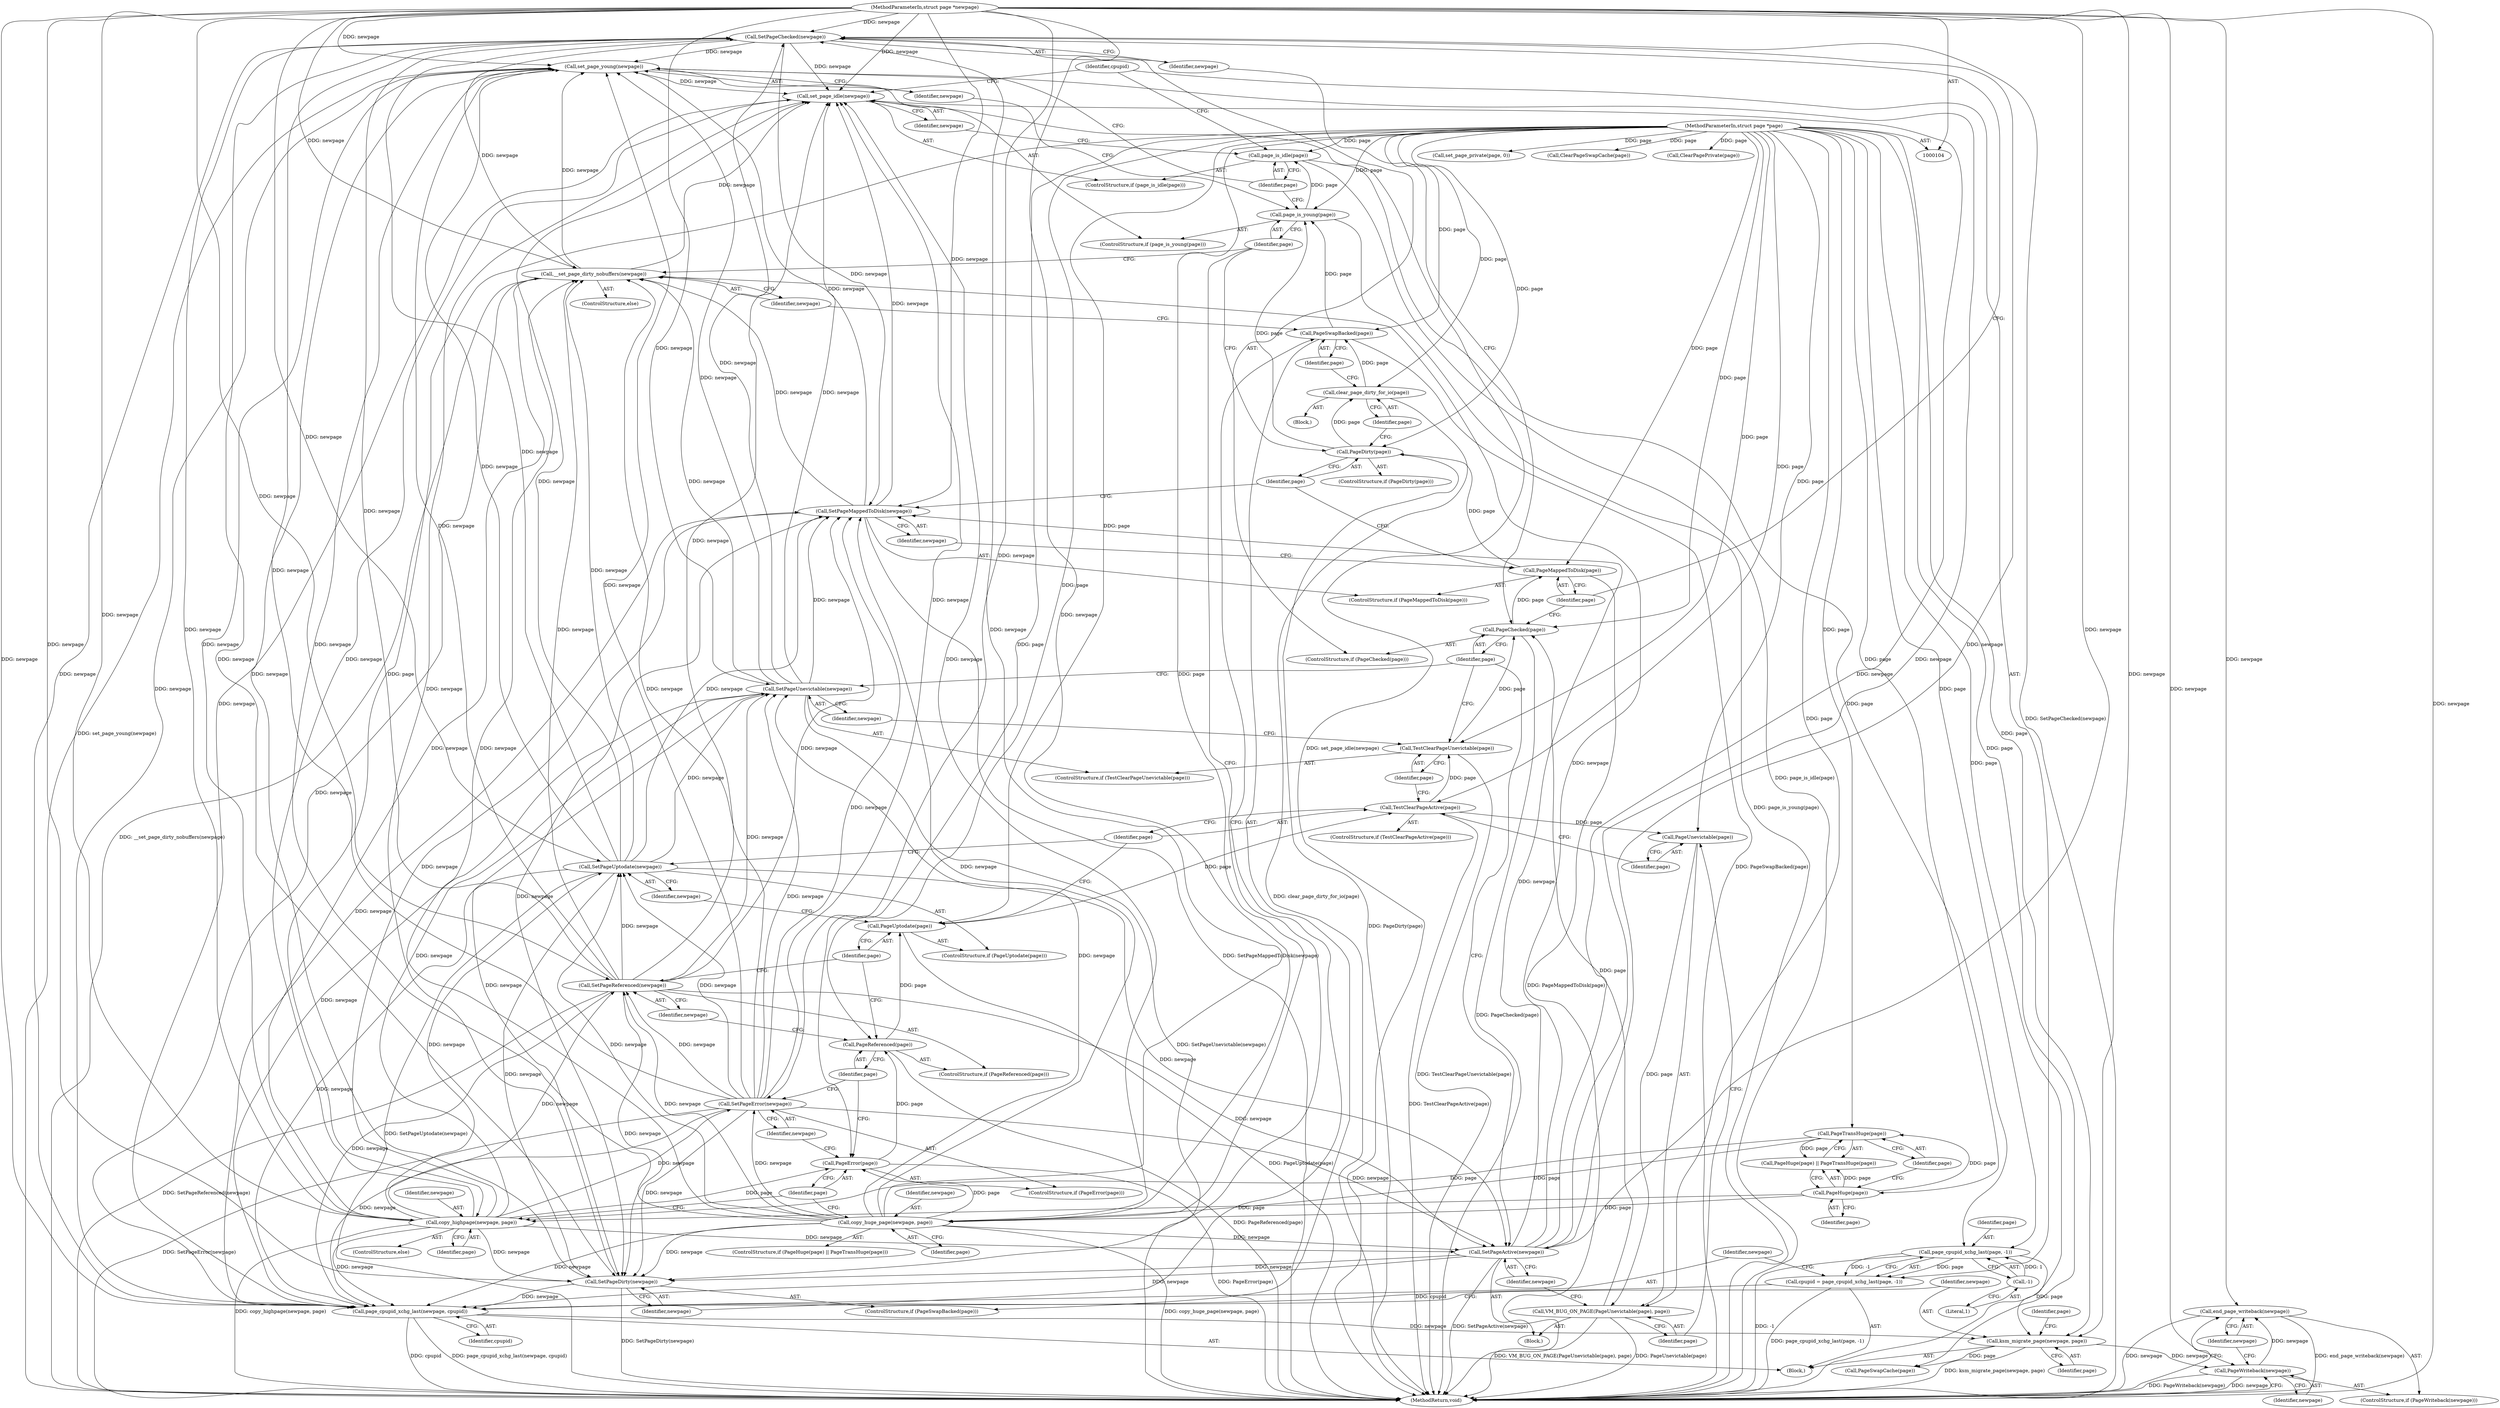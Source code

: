 digraph "1_linux_42cb14b110a5698ccf26ce59c4441722605a3743@API" {
"1000212" [label="(Call,end_page_writeback(newpage))"];
"1000210" [label="(Call,PageWriteback(newpage))"];
"1000196" [label="(Call,ksm_migrate_page(newpage, page))"];
"1000193" [label="(Call,page_cpupid_xchg_last(newpage, cpupid))"];
"1000156" [label="(Call,SetPageChecked(newpage))"];
"1000125" [label="(Call,SetPageError(newpage))"];
"1000119" [label="(Call,copy_highpage(newpage, page))"];
"1000105" [label="(MethodParameterIn,struct page *newpage)"];
"1000113" [label="(Call,PageTransHuge(page))"];
"1000111" [label="(Call,PageHuge(page))"];
"1000106" [label="(MethodParameterIn,struct page *page)"];
"1000115" [label="(Call,copy_huge_page(newpage, page))"];
"1000151" [label="(Call,SetPageUnevictable(newpage))"];
"1000135" [label="(Call,SetPageUptodate(newpage))"];
"1000130" [label="(Call,SetPageReferenced(newpage))"];
"1000145" [label="(Call,SetPageActive(newpage))"];
"1000180" [label="(Call,set_page_young(newpage))"];
"1000175" [label="(Call,__set_page_dirty_nobuffers(newpage))"];
"1000161" [label="(Call,SetPageMappedToDisk(newpage))"];
"1000172" [label="(Call,SetPageDirty(newpage))"];
"1000185" [label="(Call,set_page_idle(newpage))"];
"1000187" [label="(Call,cpupid = page_cpupid_xchg_last(page, -1))"];
"1000189" [label="(Call,page_cpupid_xchg_last(page, -1))"];
"1000183" [label="(Call,page_is_idle(page))"];
"1000178" [label="(Call,page_is_young(page))"];
"1000170" [label="(Call,PageSwapBacked(page))"];
"1000167" [label="(Call,clear_page_dirty_for_io(page))"];
"1000164" [label="(Call,PageDirty(page))"];
"1000159" [label="(Call,PageMappedToDisk(page))"];
"1000154" [label="(Call,PageChecked(page))"];
"1000141" [label="(Call,VM_BUG_ON_PAGE(PageUnevictable(page), page))"];
"1000142" [label="(Call,PageUnevictable(page))"];
"1000138" [label="(Call,TestClearPageActive(page))"];
"1000133" [label="(Call,PageUptodate(page))"];
"1000128" [label="(Call,PageReferenced(page))"];
"1000123" [label="(Call,PageError(page))"];
"1000149" [label="(Call,TestClearPageUnevictable(page))"];
"1000191" [label="(Call,-1)"];
"1000135" [label="(Call,SetPageUptodate(newpage))"];
"1000150" [label="(Identifier,page)"];
"1000156" [label="(Call,SetPageChecked(newpage))"];
"1000116" [label="(Identifier,newpage)"];
"1000191" [label="(Call,-1)"];
"1000163" [label="(ControlStructure,if (PageDirty(page)))"];
"1000161" [label="(Call,SetPageMappedToDisk(newpage))"];
"1000213" [label="(Identifier,newpage)"];
"1000176" [label="(Identifier,newpage)"];
"1000179" [label="(Identifier,page)"];
"1000107" [label="(Block,)"];
"1000125" [label="(Call,SetPageError(newpage))"];
"1000192" [label="(Literal,1)"];
"1000165" [label="(Identifier,page)"];
"1000143" [label="(Identifier,page)"];
"1000154" [label="(Call,PageChecked(page))"];
"1000196" [label="(Call,ksm_migrate_page(newpage, page))"];
"1000134" [label="(Identifier,page)"];
"1000172" [label="(Call,SetPageDirty(newpage))"];
"1000186" [label="(Identifier,newpage)"];
"1000183" [label="(Call,page_is_idle(page))"];
"1000212" [label="(Call,end_page_writeback(newpage))"];
"1000118" [label="(ControlStructure,else)"];
"1000123" [label="(Call,PageError(page))"];
"1000185" [label="(Call,set_page_idle(newpage))"];
"1000166" [label="(Block,)"];
"1000142" [label="(Call,PageUnevictable(page))"];
"1000127" [label="(ControlStructure,if (PageReferenced(page)))"];
"1000132" [label="(ControlStructure,if (PageUptodate(page)))"];
"1000177" [label="(ControlStructure,if (page_is_young(page)))"];
"1000211" [label="(Identifier,newpage)"];
"1000148" [label="(ControlStructure,if (TestClearPageUnevictable(page)))"];
"1000170" [label="(Call,PageSwapBacked(page))"];
"1000140" [label="(Block,)"];
"1000167" [label="(Call,clear_page_dirty_for_io(page))"];
"1000131" [label="(Identifier,newpage)"];
"1000174" [label="(ControlStructure,else)"];
"1000149" [label="(Call,TestClearPageUnevictable(page))"];
"1000164" [label="(Call,PageDirty(page))"];
"1000184" [label="(Identifier,page)"];
"1000190" [label="(Identifier,page)"];
"1000182" [label="(ControlStructure,if (page_is_idle(page)))"];
"1000141" [label="(Call,VM_BUG_ON_PAGE(PageUnevictable(page), page))"];
"1000151" [label="(Call,SetPageUnevictable(newpage))"];
"1000126" [label="(Identifier,newpage)"];
"1000139" [label="(Identifier,page)"];
"1000117" [label="(Identifier,page)"];
"1000160" [label="(Identifier,page)"];
"1000119" [label="(Call,copy_highpage(newpage, page))"];
"1000157" [label="(Identifier,newpage)"];
"1000138" [label="(Call,TestClearPageActive(page))"];
"1000129" [label="(Identifier,page)"];
"1000128" [label="(Call,PageReferenced(page))"];
"1000158" [label="(ControlStructure,if (PageMappedToDisk(page)))"];
"1000111" [label="(Call,PageHuge(page))"];
"1000187" [label="(Call,cpupid = page_cpupid_xchg_last(page, -1))"];
"1000115" [label="(Call,copy_huge_page(newpage, page))"];
"1000201" [label="(Identifier,page)"];
"1000122" [label="(ControlStructure,if (PageError(page)))"];
"1000130" [label="(Call,SetPageReferenced(newpage))"];
"1000169" [label="(ControlStructure,if (PageSwapBacked(page)))"];
"1000189" [label="(Call,page_cpupid_xchg_last(page, -1))"];
"1000209" [label="(ControlStructure,if (PageWriteback(newpage)))"];
"1000109" [label="(ControlStructure,if (PageHuge(page) || PageTransHuge(page)))"];
"1000136" [label="(Identifier,newpage)"];
"1000168" [label="(Identifier,page)"];
"1000188" [label="(Identifier,cpupid)"];
"1000200" [label="(Call,PageSwapCache(page))"];
"1000181" [label="(Identifier,newpage)"];
"1000159" [label="(Call,PageMappedToDisk(page))"];
"1000206" [label="(Call,set_page_private(page, 0))"];
"1000121" [label="(Identifier,page)"];
"1000110" [label="(Call,PageHuge(page) || PageTransHuge(page))"];
"1000195" [label="(Identifier,cpupid)"];
"1000112" [label="(Identifier,page)"];
"1000153" [label="(ControlStructure,if (PageChecked(page)))"];
"1000180" [label="(Call,set_page_young(newpage))"];
"1000120" [label="(Identifier,newpage)"];
"1000144" [label="(Identifier,page)"];
"1000137" [label="(ControlStructure,if (TestClearPageActive(page)))"];
"1000124" [label="(Identifier,page)"];
"1000202" [label="(Call,ClearPageSwapCache(page))"];
"1000198" [label="(Identifier,page)"];
"1000197" [label="(Identifier,newpage)"];
"1000146" [label="(Identifier,newpage)"];
"1000175" [label="(Call,__set_page_dirty_nobuffers(newpage))"];
"1000162" [label="(Identifier,newpage)"];
"1000155" [label="(Identifier,page)"];
"1000194" [label="(Identifier,newpage)"];
"1000204" [label="(Call,ClearPagePrivate(page))"];
"1000214" [label="(MethodReturn,void)"];
"1000210" [label="(Call,PageWriteback(newpage))"];
"1000133" [label="(Call,PageUptodate(page))"];
"1000178" [label="(Call,page_is_young(page))"];
"1000113" [label="(Call,PageTransHuge(page))"];
"1000173" [label="(Identifier,newpage)"];
"1000114" [label="(Identifier,page)"];
"1000145" [label="(Call,SetPageActive(newpage))"];
"1000105" [label="(MethodParameterIn,struct page *newpage)"];
"1000193" [label="(Call,page_cpupid_xchg_last(newpage, cpupid))"];
"1000152" [label="(Identifier,newpage)"];
"1000106" [label="(MethodParameterIn,struct page *page)"];
"1000171" [label="(Identifier,page)"];
"1000212" -> "1000209"  [label="AST: "];
"1000212" -> "1000213"  [label="CFG: "];
"1000213" -> "1000212"  [label="AST: "];
"1000214" -> "1000212"  [label="CFG: "];
"1000212" -> "1000214"  [label="DDG: end_page_writeback(newpage)"];
"1000212" -> "1000214"  [label="DDG: newpage"];
"1000210" -> "1000212"  [label="DDG: newpage"];
"1000105" -> "1000212"  [label="DDG: newpage"];
"1000210" -> "1000209"  [label="AST: "];
"1000210" -> "1000211"  [label="CFG: "];
"1000211" -> "1000210"  [label="AST: "];
"1000213" -> "1000210"  [label="CFG: "];
"1000214" -> "1000210"  [label="CFG: "];
"1000210" -> "1000214"  [label="DDG: PageWriteback(newpage)"];
"1000210" -> "1000214"  [label="DDG: newpage"];
"1000196" -> "1000210"  [label="DDG: newpage"];
"1000105" -> "1000210"  [label="DDG: newpage"];
"1000196" -> "1000107"  [label="AST: "];
"1000196" -> "1000198"  [label="CFG: "];
"1000197" -> "1000196"  [label="AST: "];
"1000198" -> "1000196"  [label="AST: "];
"1000201" -> "1000196"  [label="CFG: "];
"1000196" -> "1000214"  [label="DDG: ksm_migrate_page(newpage, page)"];
"1000193" -> "1000196"  [label="DDG: newpage"];
"1000105" -> "1000196"  [label="DDG: newpage"];
"1000189" -> "1000196"  [label="DDG: page"];
"1000106" -> "1000196"  [label="DDG: page"];
"1000196" -> "1000200"  [label="DDG: page"];
"1000193" -> "1000107"  [label="AST: "];
"1000193" -> "1000195"  [label="CFG: "];
"1000194" -> "1000193"  [label="AST: "];
"1000195" -> "1000193"  [label="AST: "];
"1000197" -> "1000193"  [label="CFG: "];
"1000193" -> "1000214"  [label="DDG: cpupid"];
"1000193" -> "1000214"  [label="DDG: page_cpupid_xchg_last(newpage, cpupid)"];
"1000156" -> "1000193"  [label="DDG: newpage"];
"1000151" -> "1000193"  [label="DDG: newpage"];
"1000180" -> "1000193"  [label="DDG: newpage"];
"1000175" -> "1000193"  [label="DDG: newpage"];
"1000135" -> "1000193"  [label="DDG: newpage"];
"1000115" -> "1000193"  [label="DDG: newpage"];
"1000130" -> "1000193"  [label="DDG: newpage"];
"1000185" -> "1000193"  [label="DDG: newpage"];
"1000125" -> "1000193"  [label="DDG: newpage"];
"1000119" -> "1000193"  [label="DDG: newpage"];
"1000172" -> "1000193"  [label="DDG: newpage"];
"1000161" -> "1000193"  [label="DDG: newpage"];
"1000145" -> "1000193"  [label="DDG: newpage"];
"1000105" -> "1000193"  [label="DDG: newpage"];
"1000187" -> "1000193"  [label="DDG: cpupid"];
"1000156" -> "1000153"  [label="AST: "];
"1000156" -> "1000157"  [label="CFG: "];
"1000157" -> "1000156"  [label="AST: "];
"1000160" -> "1000156"  [label="CFG: "];
"1000156" -> "1000214"  [label="DDG: SetPageChecked(newpage)"];
"1000125" -> "1000156"  [label="DDG: newpage"];
"1000151" -> "1000156"  [label="DDG: newpage"];
"1000119" -> "1000156"  [label="DDG: newpage"];
"1000135" -> "1000156"  [label="DDG: newpage"];
"1000145" -> "1000156"  [label="DDG: newpage"];
"1000115" -> "1000156"  [label="DDG: newpage"];
"1000130" -> "1000156"  [label="DDG: newpage"];
"1000105" -> "1000156"  [label="DDG: newpage"];
"1000156" -> "1000161"  [label="DDG: newpage"];
"1000156" -> "1000172"  [label="DDG: newpage"];
"1000156" -> "1000175"  [label="DDG: newpage"];
"1000156" -> "1000180"  [label="DDG: newpage"];
"1000156" -> "1000185"  [label="DDG: newpage"];
"1000125" -> "1000122"  [label="AST: "];
"1000125" -> "1000126"  [label="CFG: "];
"1000126" -> "1000125"  [label="AST: "];
"1000129" -> "1000125"  [label="CFG: "];
"1000125" -> "1000214"  [label="DDG: SetPageError(newpage)"];
"1000119" -> "1000125"  [label="DDG: newpage"];
"1000115" -> "1000125"  [label="DDG: newpage"];
"1000105" -> "1000125"  [label="DDG: newpage"];
"1000125" -> "1000130"  [label="DDG: newpage"];
"1000125" -> "1000135"  [label="DDG: newpage"];
"1000125" -> "1000145"  [label="DDG: newpage"];
"1000125" -> "1000151"  [label="DDG: newpage"];
"1000125" -> "1000161"  [label="DDG: newpage"];
"1000125" -> "1000172"  [label="DDG: newpage"];
"1000125" -> "1000175"  [label="DDG: newpage"];
"1000125" -> "1000180"  [label="DDG: newpage"];
"1000125" -> "1000185"  [label="DDG: newpage"];
"1000119" -> "1000118"  [label="AST: "];
"1000119" -> "1000121"  [label="CFG: "];
"1000120" -> "1000119"  [label="AST: "];
"1000121" -> "1000119"  [label="AST: "];
"1000124" -> "1000119"  [label="CFG: "];
"1000119" -> "1000214"  [label="DDG: copy_highpage(newpage, page)"];
"1000105" -> "1000119"  [label="DDG: newpage"];
"1000113" -> "1000119"  [label="DDG: page"];
"1000111" -> "1000119"  [label="DDG: page"];
"1000106" -> "1000119"  [label="DDG: page"];
"1000119" -> "1000123"  [label="DDG: page"];
"1000119" -> "1000130"  [label="DDG: newpage"];
"1000119" -> "1000135"  [label="DDG: newpage"];
"1000119" -> "1000145"  [label="DDG: newpage"];
"1000119" -> "1000151"  [label="DDG: newpage"];
"1000119" -> "1000161"  [label="DDG: newpage"];
"1000119" -> "1000172"  [label="DDG: newpage"];
"1000119" -> "1000175"  [label="DDG: newpage"];
"1000119" -> "1000180"  [label="DDG: newpage"];
"1000119" -> "1000185"  [label="DDG: newpage"];
"1000105" -> "1000104"  [label="AST: "];
"1000105" -> "1000214"  [label="DDG: newpage"];
"1000105" -> "1000115"  [label="DDG: newpage"];
"1000105" -> "1000130"  [label="DDG: newpage"];
"1000105" -> "1000135"  [label="DDG: newpage"];
"1000105" -> "1000145"  [label="DDG: newpage"];
"1000105" -> "1000151"  [label="DDG: newpage"];
"1000105" -> "1000161"  [label="DDG: newpage"];
"1000105" -> "1000172"  [label="DDG: newpage"];
"1000105" -> "1000175"  [label="DDG: newpage"];
"1000105" -> "1000180"  [label="DDG: newpage"];
"1000105" -> "1000185"  [label="DDG: newpage"];
"1000113" -> "1000110"  [label="AST: "];
"1000113" -> "1000114"  [label="CFG: "];
"1000114" -> "1000113"  [label="AST: "];
"1000110" -> "1000113"  [label="CFG: "];
"1000113" -> "1000110"  [label="DDG: page"];
"1000111" -> "1000113"  [label="DDG: page"];
"1000106" -> "1000113"  [label="DDG: page"];
"1000113" -> "1000115"  [label="DDG: page"];
"1000111" -> "1000110"  [label="AST: "];
"1000111" -> "1000112"  [label="CFG: "];
"1000112" -> "1000111"  [label="AST: "];
"1000114" -> "1000111"  [label="CFG: "];
"1000110" -> "1000111"  [label="CFG: "];
"1000111" -> "1000110"  [label="DDG: page"];
"1000106" -> "1000111"  [label="DDG: page"];
"1000111" -> "1000115"  [label="DDG: page"];
"1000106" -> "1000104"  [label="AST: "];
"1000106" -> "1000214"  [label="DDG: page"];
"1000106" -> "1000115"  [label="DDG: page"];
"1000106" -> "1000123"  [label="DDG: page"];
"1000106" -> "1000128"  [label="DDG: page"];
"1000106" -> "1000133"  [label="DDG: page"];
"1000106" -> "1000138"  [label="DDG: page"];
"1000106" -> "1000142"  [label="DDG: page"];
"1000106" -> "1000141"  [label="DDG: page"];
"1000106" -> "1000149"  [label="DDG: page"];
"1000106" -> "1000154"  [label="DDG: page"];
"1000106" -> "1000159"  [label="DDG: page"];
"1000106" -> "1000164"  [label="DDG: page"];
"1000106" -> "1000167"  [label="DDG: page"];
"1000106" -> "1000170"  [label="DDG: page"];
"1000106" -> "1000178"  [label="DDG: page"];
"1000106" -> "1000183"  [label="DDG: page"];
"1000106" -> "1000189"  [label="DDG: page"];
"1000106" -> "1000200"  [label="DDG: page"];
"1000106" -> "1000202"  [label="DDG: page"];
"1000106" -> "1000204"  [label="DDG: page"];
"1000106" -> "1000206"  [label="DDG: page"];
"1000115" -> "1000109"  [label="AST: "];
"1000115" -> "1000117"  [label="CFG: "];
"1000116" -> "1000115"  [label="AST: "];
"1000117" -> "1000115"  [label="AST: "];
"1000124" -> "1000115"  [label="CFG: "];
"1000115" -> "1000214"  [label="DDG: copy_huge_page(newpage, page)"];
"1000115" -> "1000123"  [label="DDG: page"];
"1000115" -> "1000130"  [label="DDG: newpage"];
"1000115" -> "1000135"  [label="DDG: newpage"];
"1000115" -> "1000145"  [label="DDG: newpage"];
"1000115" -> "1000151"  [label="DDG: newpage"];
"1000115" -> "1000161"  [label="DDG: newpage"];
"1000115" -> "1000172"  [label="DDG: newpage"];
"1000115" -> "1000175"  [label="DDG: newpage"];
"1000115" -> "1000180"  [label="DDG: newpage"];
"1000115" -> "1000185"  [label="DDG: newpage"];
"1000151" -> "1000148"  [label="AST: "];
"1000151" -> "1000152"  [label="CFG: "];
"1000152" -> "1000151"  [label="AST: "];
"1000155" -> "1000151"  [label="CFG: "];
"1000151" -> "1000214"  [label="DDG: SetPageUnevictable(newpage)"];
"1000135" -> "1000151"  [label="DDG: newpage"];
"1000130" -> "1000151"  [label="DDG: newpage"];
"1000151" -> "1000161"  [label="DDG: newpage"];
"1000151" -> "1000172"  [label="DDG: newpage"];
"1000151" -> "1000175"  [label="DDG: newpage"];
"1000151" -> "1000180"  [label="DDG: newpage"];
"1000151" -> "1000185"  [label="DDG: newpage"];
"1000135" -> "1000132"  [label="AST: "];
"1000135" -> "1000136"  [label="CFG: "];
"1000136" -> "1000135"  [label="AST: "];
"1000139" -> "1000135"  [label="CFG: "];
"1000135" -> "1000214"  [label="DDG: SetPageUptodate(newpage)"];
"1000130" -> "1000135"  [label="DDG: newpage"];
"1000135" -> "1000145"  [label="DDG: newpage"];
"1000135" -> "1000161"  [label="DDG: newpage"];
"1000135" -> "1000172"  [label="DDG: newpage"];
"1000135" -> "1000175"  [label="DDG: newpage"];
"1000135" -> "1000180"  [label="DDG: newpage"];
"1000135" -> "1000185"  [label="DDG: newpage"];
"1000130" -> "1000127"  [label="AST: "];
"1000130" -> "1000131"  [label="CFG: "];
"1000131" -> "1000130"  [label="AST: "];
"1000134" -> "1000130"  [label="CFG: "];
"1000130" -> "1000214"  [label="DDG: SetPageReferenced(newpage)"];
"1000130" -> "1000145"  [label="DDG: newpage"];
"1000130" -> "1000161"  [label="DDG: newpage"];
"1000130" -> "1000172"  [label="DDG: newpage"];
"1000130" -> "1000175"  [label="DDG: newpage"];
"1000130" -> "1000180"  [label="DDG: newpage"];
"1000130" -> "1000185"  [label="DDG: newpage"];
"1000145" -> "1000140"  [label="AST: "];
"1000145" -> "1000146"  [label="CFG: "];
"1000146" -> "1000145"  [label="AST: "];
"1000155" -> "1000145"  [label="CFG: "];
"1000145" -> "1000214"  [label="DDG: SetPageActive(newpage)"];
"1000145" -> "1000161"  [label="DDG: newpage"];
"1000145" -> "1000172"  [label="DDG: newpage"];
"1000145" -> "1000175"  [label="DDG: newpage"];
"1000145" -> "1000180"  [label="DDG: newpage"];
"1000145" -> "1000185"  [label="DDG: newpage"];
"1000180" -> "1000177"  [label="AST: "];
"1000180" -> "1000181"  [label="CFG: "];
"1000181" -> "1000180"  [label="AST: "];
"1000184" -> "1000180"  [label="CFG: "];
"1000180" -> "1000214"  [label="DDG: set_page_young(newpage)"];
"1000175" -> "1000180"  [label="DDG: newpage"];
"1000172" -> "1000180"  [label="DDG: newpage"];
"1000161" -> "1000180"  [label="DDG: newpage"];
"1000180" -> "1000185"  [label="DDG: newpage"];
"1000175" -> "1000174"  [label="AST: "];
"1000175" -> "1000176"  [label="CFG: "];
"1000176" -> "1000175"  [label="AST: "];
"1000179" -> "1000175"  [label="CFG: "];
"1000175" -> "1000214"  [label="DDG: __set_page_dirty_nobuffers(newpage)"];
"1000161" -> "1000175"  [label="DDG: newpage"];
"1000175" -> "1000185"  [label="DDG: newpage"];
"1000161" -> "1000158"  [label="AST: "];
"1000161" -> "1000162"  [label="CFG: "];
"1000162" -> "1000161"  [label="AST: "];
"1000165" -> "1000161"  [label="CFG: "];
"1000161" -> "1000214"  [label="DDG: SetPageMappedToDisk(newpage)"];
"1000161" -> "1000172"  [label="DDG: newpage"];
"1000161" -> "1000185"  [label="DDG: newpage"];
"1000172" -> "1000169"  [label="AST: "];
"1000172" -> "1000173"  [label="CFG: "];
"1000173" -> "1000172"  [label="AST: "];
"1000179" -> "1000172"  [label="CFG: "];
"1000172" -> "1000214"  [label="DDG: SetPageDirty(newpage)"];
"1000172" -> "1000185"  [label="DDG: newpage"];
"1000185" -> "1000182"  [label="AST: "];
"1000185" -> "1000186"  [label="CFG: "];
"1000186" -> "1000185"  [label="AST: "];
"1000188" -> "1000185"  [label="CFG: "];
"1000185" -> "1000214"  [label="DDG: set_page_idle(newpage)"];
"1000187" -> "1000107"  [label="AST: "];
"1000187" -> "1000189"  [label="CFG: "];
"1000188" -> "1000187"  [label="AST: "];
"1000189" -> "1000187"  [label="AST: "];
"1000194" -> "1000187"  [label="CFG: "];
"1000187" -> "1000214"  [label="DDG: page_cpupid_xchg_last(page, -1)"];
"1000189" -> "1000187"  [label="DDG: page"];
"1000189" -> "1000187"  [label="DDG: -1"];
"1000189" -> "1000191"  [label="CFG: "];
"1000190" -> "1000189"  [label="AST: "];
"1000191" -> "1000189"  [label="AST: "];
"1000189" -> "1000214"  [label="DDG: -1"];
"1000183" -> "1000189"  [label="DDG: page"];
"1000191" -> "1000189"  [label="DDG: 1"];
"1000183" -> "1000182"  [label="AST: "];
"1000183" -> "1000184"  [label="CFG: "];
"1000184" -> "1000183"  [label="AST: "];
"1000186" -> "1000183"  [label="CFG: "];
"1000188" -> "1000183"  [label="CFG: "];
"1000183" -> "1000214"  [label="DDG: page_is_idle(page)"];
"1000178" -> "1000183"  [label="DDG: page"];
"1000178" -> "1000177"  [label="AST: "];
"1000178" -> "1000179"  [label="CFG: "];
"1000179" -> "1000178"  [label="AST: "];
"1000181" -> "1000178"  [label="CFG: "];
"1000184" -> "1000178"  [label="CFG: "];
"1000178" -> "1000214"  [label="DDG: page_is_young(page)"];
"1000170" -> "1000178"  [label="DDG: page"];
"1000164" -> "1000178"  [label="DDG: page"];
"1000170" -> "1000169"  [label="AST: "];
"1000170" -> "1000171"  [label="CFG: "];
"1000171" -> "1000170"  [label="AST: "];
"1000173" -> "1000170"  [label="CFG: "];
"1000176" -> "1000170"  [label="CFG: "];
"1000170" -> "1000214"  [label="DDG: PageSwapBacked(page)"];
"1000167" -> "1000170"  [label="DDG: page"];
"1000167" -> "1000166"  [label="AST: "];
"1000167" -> "1000168"  [label="CFG: "];
"1000168" -> "1000167"  [label="AST: "];
"1000171" -> "1000167"  [label="CFG: "];
"1000167" -> "1000214"  [label="DDG: clear_page_dirty_for_io(page)"];
"1000164" -> "1000167"  [label="DDG: page"];
"1000164" -> "1000163"  [label="AST: "];
"1000164" -> "1000165"  [label="CFG: "];
"1000165" -> "1000164"  [label="AST: "];
"1000168" -> "1000164"  [label="CFG: "];
"1000179" -> "1000164"  [label="CFG: "];
"1000164" -> "1000214"  [label="DDG: PageDirty(page)"];
"1000159" -> "1000164"  [label="DDG: page"];
"1000159" -> "1000158"  [label="AST: "];
"1000159" -> "1000160"  [label="CFG: "];
"1000160" -> "1000159"  [label="AST: "];
"1000162" -> "1000159"  [label="CFG: "];
"1000165" -> "1000159"  [label="CFG: "];
"1000159" -> "1000214"  [label="DDG: PageMappedToDisk(page)"];
"1000154" -> "1000159"  [label="DDG: page"];
"1000154" -> "1000153"  [label="AST: "];
"1000154" -> "1000155"  [label="CFG: "];
"1000155" -> "1000154"  [label="AST: "];
"1000157" -> "1000154"  [label="CFG: "];
"1000160" -> "1000154"  [label="CFG: "];
"1000154" -> "1000214"  [label="DDG: PageChecked(page)"];
"1000141" -> "1000154"  [label="DDG: page"];
"1000149" -> "1000154"  [label="DDG: page"];
"1000141" -> "1000140"  [label="AST: "];
"1000141" -> "1000144"  [label="CFG: "];
"1000142" -> "1000141"  [label="AST: "];
"1000144" -> "1000141"  [label="AST: "];
"1000146" -> "1000141"  [label="CFG: "];
"1000141" -> "1000214"  [label="DDG: PageUnevictable(page)"];
"1000141" -> "1000214"  [label="DDG: VM_BUG_ON_PAGE(PageUnevictable(page), page)"];
"1000142" -> "1000141"  [label="DDG: page"];
"1000142" -> "1000143"  [label="CFG: "];
"1000143" -> "1000142"  [label="AST: "];
"1000144" -> "1000142"  [label="CFG: "];
"1000138" -> "1000142"  [label="DDG: page"];
"1000138" -> "1000137"  [label="AST: "];
"1000138" -> "1000139"  [label="CFG: "];
"1000139" -> "1000138"  [label="AST: "];
"1000143" -> "1000138"  [label="CFG: "];
"1000150" -> "1000138"  [label="CFG: "];
"1000138" -> "1000214"  [label="DDG: TestClearPageActive(page)"];
"1000133" -> "1000138"  [label="DDG: page"];
"1000138" -> "1000149"  [label="DDG: page"];
"1000133" -> "1000132"  [label="AST: "];
"1000133" -> "1000134"  [label="CFG: "];
"1000134" -> "1000133"  [label="AST: "];
"1000136" -> "1000133"  [label="CFG: "];
"1000139" -> "1000133"  [label="CFG: "];
"1000133" -> "1000214"  [label="DDG: PageUptodate(page)"];
"1000128" -> "1000133"  [label="DDG: page"];
"1000128" -> "1000127"  [label="AST: "];
"1000128" -> "1000129"  [label="CFG: "];
"1000129" -> "1000128"  [label="AST: "];
"1000131" -> "1000128"  [label="CFG: "];
"1000134" -> "1000128"  [label="CFG: "];
"1000128" -> "1000214"  [label="DDG: PageReferenced(page)"];
"1000123" -> "1000128"  [label="DDG: page"];
"1000123" -> "1000122"  [label="AST: "];
"1000123" -> "1000124"  [label="CFG: "];
"1000124" -> "1000123"  [label="AST: "];
"1000126" -> "1000123"  [label="CFG: "];
"1000129" -> "1000123"  [label="CFG: "];
"1000123" -> "1000214"  [label="DDG: PageError(page)"];
"1000149" -> "1000148"  [label="AST: "];
"1000149" -> "1000150"  [label="CFG: "];
"1000150" -> "1000149"  [label="AST: "];
"1000152" -> "1000149"  [label="CFG: "];
"1000155" -> "1000149"  [label="CFG: "];
"1000149" -> "1000214"  [label="DDG: TestClearPageUnevictable(page)"];
"1000191" -> "1000192"  [label="CFG: "];
"1000192" -> "1000191"  [label="AST: "];
}
